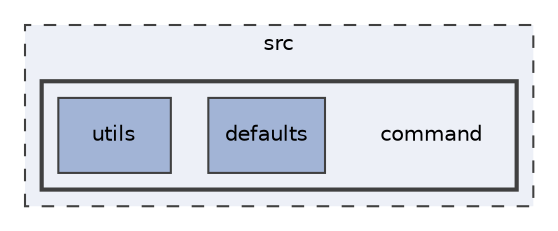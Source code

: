 digraph "command"
{
 // INTERACTIVE_SVG=YES
 // LATEX_PDF_SIZE
  edge [fontname="Helvetica",fontsize="10",labelfontname="Helvetica",labelfontsize="10"];
  node [fontname="Helvetica",fontsize="10",shape=record];
  compound=true
  subgraph clusterdir_68267d1309a1af8e8297ef4c3efbcdba {
    graph [ bgcolor="#edf0f7", pencolor="grey25", style="filled,dashed,", label="src", fontname="Helvetica", fontsize="10", URL="dir_68267d1309a1af8e8297ef4c3efbcdba.html"]
  subgraph clusterdir_2b1a946209a10c32ed7ce5dec2f54bea {
    graph [ bgcolor="#edf0f7", pencolor="grey25", style="filled,bold,", label="", fontname="Helvetica", fontsize="10", URL="dir_2b1a946209a10c32ed7ce5dec2f54bea.html"]
    dir_2b1a946209a10c32ed7ce5dec2f54bea [shape=plaintext, label="command"];
  dir_3bb61118b712c682ac18a1a005592738 [shape=box, label="defaults", style="filled,", fillcolor="#a2b4d6", color="grey25", URL="dir_3bb61118b712c682ac18a1a005592738.html"];
  dir_0e34ead22975e0ff0241104243f4149d [shape=box, label="utils", style="filled,", fillcolor="#a2b4d6", color="grey25", URL="dir_0e34ead22975e0ff0241104243f4149d.html"];
  }
  }
}
